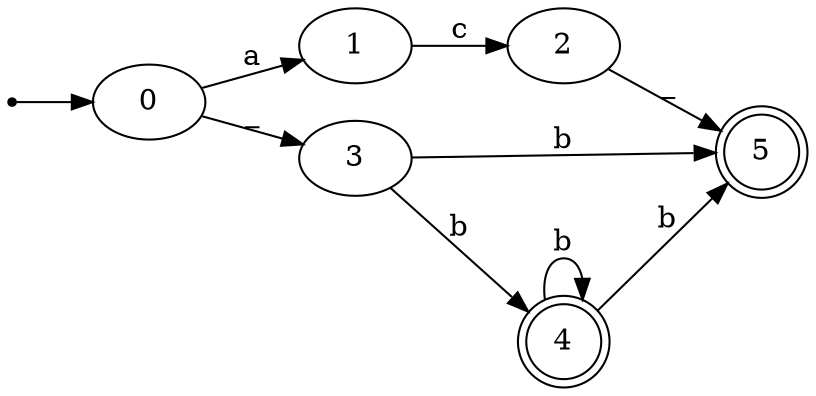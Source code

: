 digraph{
rankdir=LR;
inic[shape=point];
inic->0;
0->1 [label="a"];
0->3 [label="_"];
1->2 [label="c"];
2->5 [label="_"];
3->4 [label="b"];
3->5 [label="b"];
4->4 [label="b"];
4->5 [label="b"];
5[shape=doublecircle];
4[shape=doublecircle];
}
